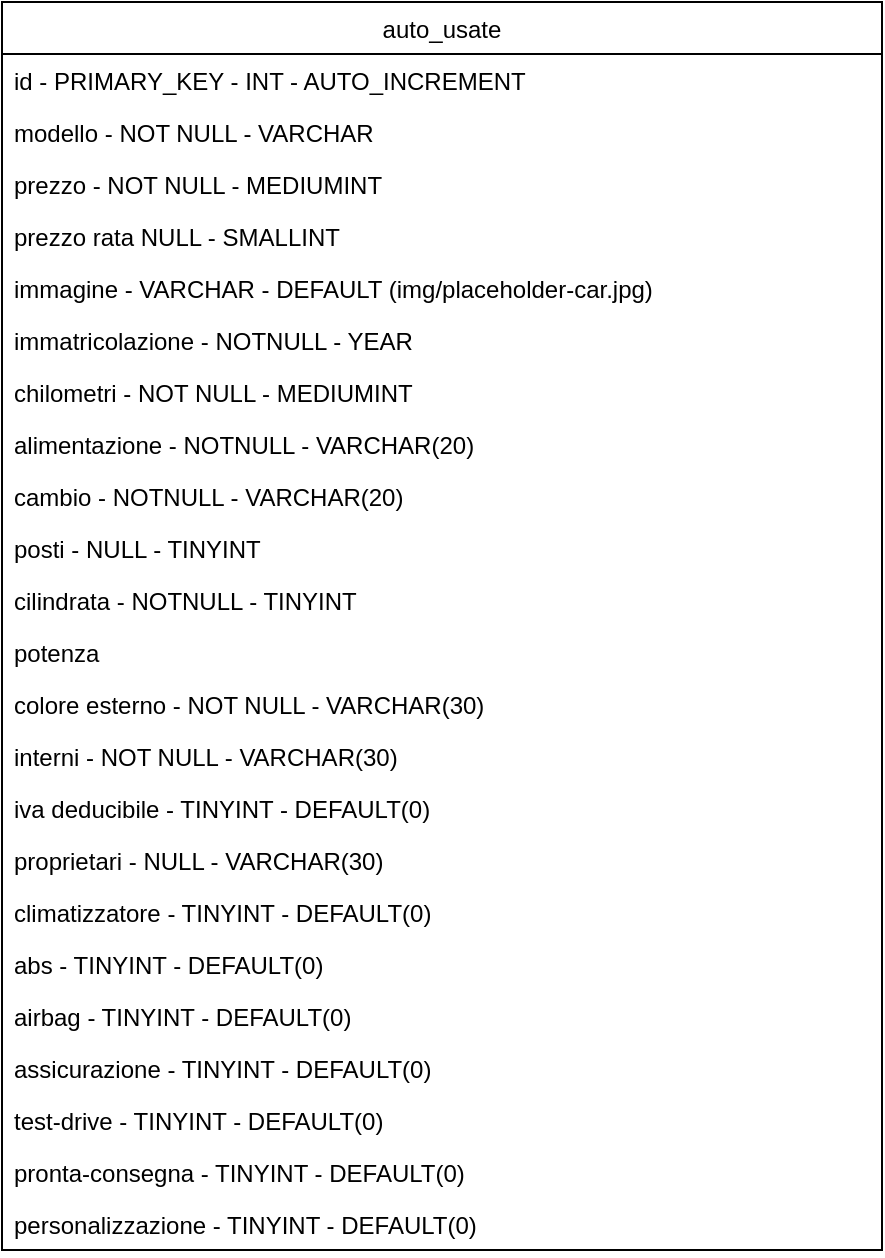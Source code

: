 <mxfile version="15.5.9" type="google"><diagram id="ZeyWW4HizoZVzzu5zOyW" name="Page-1"><mxGraphModel dx="946" dy="589" grid="1" gridSize="10" guides="1" tooltips="1" connect="1" arrows="1" fold="1" page="1" pageScale="1" pageWidth="827" pageHeight="1169" math="0" shadow="0"><root><mxCell id="0"/><mxCell id="1" parent="0"/><mxCell id="ujZwcjXkQtB9w_YcfI6S-1" value="auto_usate" style="swimlane;fontStyle=0;childLayout=stackLayout;horizontal=1;startSize=26;fillColor=none;horizontalStack=0;resizeParent=1;resizeParentMax=0;resizeLast=0;collapsible=1;marginBottom=0;" vertex="1" parent="1"><mxGeometry x="40" y="40" width="440" height="624" as="geometry"/></mxCell><mxCell id="ujZwcjXkQtB9w_YcfI6S-2" value="id - PRIMARY_KEY - INT - AUTO_INCREMENT" style="text;strokeColor=none;fillColor=none;align=left;verticalAlign=top;spacingLeft=4;spacingRight=4;overflow=hidden;rotatable=0;points=[[0,0.5],[1,0.5]];portConstraint=eastwest;" vertex="1" parent="ujZwcjXkQtB9w_YcfI6S-1"><mxGeometry y="26" width="440" height="26" as="geometry"/></mxCell><mxCell id="ujZwcjXkQtB9w_YcfI6S-3" value="modello - NOT NULL - VARCHAR " style="text;strokeColor=none;fillColor=none;align=left;verticalAlign=top;spacingLeft=4;spacingRight=4;overflow=hidden;rotatable=0;points=[[0,0.5],[1,0.5]];portConstraint=eastwest;" vertex="1" parent="ujZwcjXkQtB9w_YcfI6S-1"><mxGeometry y="52" width="440" height="26" as="geometry"/></mxCell><mxCell id="ujZwcjXkQtB9w_YcfI6S-4" value="prezzo - NOT NULL - MEDIUMINT " style="text;strokeColor=none;fillColor=none;align=left;verticalAlign=top;spacingLeft=4;spacingRight=4;overflow=hidden;rotatable=0;points=[[0,0.5],[1,0.5]];portConstraint=eastwest;" vertex="1" parent="ujZwcjXkQtB9w_YcfI6S-1"><mxGeometry y="78" width="440" height="26" as="geometry"/></mxCell><mxCell id="ujZwcjXkQtB9w_YcfI6S-5" value="prezzo rata NULL - SMALLINT" style="text;strokeColor=none;fillColor=none;align=left;verticalAlign=top;spacingLeft=4;spacingRight=4;overflow=hidden;rotatable=0;points=[[0,0.5],[1,0.5]];portConstraint=eastwest;" vertex="1" parent="ujZwcjXkQtB9w_YcfI6S-1"><mxGeometry y="104" width="440" height="26" as="geometry"/></mxCell><mxCell id="ujZwcjXkQtB9w_YcfI6S-6" value="immagine - VARCHAR - DEFAULT (img/placeholder-car.jpg)" style="text;strokeColor=none;fillColor=none;align=left;verticalAlign=top;spacingLeft=4;spacingRight=4;overflow=hidden;rotatable=0;points=[[0,0.5],[1,0.5]];portConstraint=eastwest;" vertex="1" parent="ujZwcjXkQtB9w_YcfI6S-1"><mxGeometry y="130" width="440" height="26" as="geometry"/></mxCell><mxCell id="ujZwcjXkQtB9w_YcfI6S-7" value="immatricolazione - NOTNULL - YEAR" style="text;strokeColor=none;fillColor=none;align=left;verticalAlign=top;spacingLeft=4;spacingRight=4;overflow=hidden;rotatable=0;points=[[0,0.5],[1,0.5]];portConstraint=eastwest;" vertex="1" parent="ujZwcjXkQtB9w_YcfI6S-1"><mxGeometry y="156" width="440" height="26" as="geometry"/></mxCell><mxCell id="ujZwcjXkQtB9w_YcfI6S-8" value="chilometri - NOT NULL - MEDIUMINT " style="text;strokeColor=none;fillColor=none;align=left;verticalAlign=top;spacingLeft=4;spacingRight=4;overflow=hidden;rotatable=0;points=[[0,0.5],[1,0.5]];portConstraint=eastwest;" vertex="1" parent="ujZwcjXkQtB9w_YcfI6S-1"><mxGeometry y="182" width="440" height="26" as="geometry"/></mxCell><mxCell id="ujZwcjXkQtB9w_YcfI6S-9" value="alimentazione - NOTNULL - VARCHAR(20)" style="text;strokeColor=none;fillColor=none;align=left;verticalAlign=top;spacingLeft=4;spacingRight=4;overflow=hidden;rotatable=0;points=[[0,0.5],[1,0.5]];portConstraint=eastwest;" vertex="1" parent="ujZwcjXkQtB9w_YcfI6S-1"><mxGeometry y="208" width="440" height="26" as="geometry"/></mxCell><mxCell id="ujZwcjXkQtB9w_YcfI6S-10" value="cambio - NOTNULL - VARCHAR(20)" style="text;strokeColor=none;fillColor=none;align=left;verticalAlign=top;spacingLeft=4;spacingRight=4;overflow=hidden;rotatable=0;points=[[0,0.5],[1,0.5]];portConstraint=eastwest;" vertex="1" parent="ujZwcjXkQtB9w_YcfI6S-1"><mxGeometry y="234" width="440" height="26" as="geometry"/></mxCell><mxCell id="ujZwcjXkQtB9w_YcfI6S-22" value="posti - NULL - TINYINT" style="text;strokeColor=none;fillColor=none;align=left;verticalAlign=top;spacingLeft=4;spacingRight=4;overflow=hidden;rotatable=0;points=[[0,0.5],[1,0.5]];portConstraint=eastwest;" vertex="1" parent="ujZwcjXkQtB9w_YcfI6S-1"><mxGeometry y="260" width="440" height="26" as="geometry"/></mxCell><mxCell id="ujZwcjXkQtB9w_YcfI6S-23" value="cilindrata - NOTNULL - TINYINT" style="text;strokeColor=none;fillColor=none;align=left;verticalAlign=top;spacingLeft=4;spacingRight=4;overflow=hidden;rotatable=0;points=[[0,0.5],[1,0.5]];portConstraint=eastwest;" vertex="1" parent="ujZwcjXkQtB9w_YcfI6S-1"><mxGeometry y="286" width="440" height="26" as="geometry"/></mxCell><mxCell id="ujZwcjXkQtB9w_YcfI6S-24" value="potenza" style="text;strokeColor=none;fillColor=none;align=left;verticalAlign=top;spacingLeft=4;spacingRight=4;overflow=hidden;rotatable=0;points=[[0,0.5],[1,0.5]];portConstraint=eastwest;" vertex="1" parent="ujZwcjXkQtB9w_YcfI6S-1"><mxGeometry y="312" width="440" height="26" as="geometry"/></mxCell><mxCell id="ujZwcjXkQtB9w_YcfI6S-11" value="colore esterno - NOT NULL - VARCHAR(30)" style="text;strokeColor=none;fillColor=none;align=left;verticalAlign=top;spacingLeft=4;spacingRight=4;overflow=hidden;rotatable=0;points=[[0,0.5],[1,0.5]];portConstraint=eastwest;" vertex="1" parent="ujZwcjXkQtB9w_YcfI6S-1"><mxGeometry y="338" width="440" height="26" as="geometry"/></mxCell><mxCell id="ujZwcjXkQtB9w_YcfI6S-12" value="interni - NOT NULL - VARCHAR(30)" style="text;strokeColor=none;fillColor=none;align=left;verticalAlign=top;spacingLeft=4;spacingRight=4;overflow=hidden;rotatable=0;points=[[0,0.5],[1,0.5]];portConstraint=eastwest;" vertex="1" parent="ujZwcjXkQtB9w_YcfI6S-1"><mxGeometry y="364" width="440" height="26" as="geometry"/></mxCell><mxCell id="ujZwcjXkQtB9w_YcfI6S-13" value="iva deducibile - TINYINT - DEFAULT(0)" style="text;strokeColor=none;fillColor=none;align=left;verticalAlign=top;spacingLeft=4;spacingRight=4;overflow=hidden;rotatable=0;points=[[0,0.5],[1,0.5]];portConstraint=eastwest;" vertex="1" parent="ujZwcjXkQtB9w_YcfI6S-1"><mxGeometry y="390" width="440" height="26" as="geometry"/></mxCell><mxCell id="ujZwcjXkQtB9w_YcfI6S-14" value="proprietari - NULL - VARCHAR(30)" style="text;strokeColor=none;fillColor=none;align=left;verticalAlign=top;spacingLeft=4;spacingRight=4;overflow=hidden;rotatable=0;points=[[0,0.5],[1,0.5]];portConstraint=eastwest;" vertex="1" parent="ujZwcjXkQtB9w_YcfI6S-1"><mxGeometry y="416" width="440" height="26" as="geometry"/></mxCell><mxCell id="ujZwcjXkQtB9w_YcfI6S-15" value="climatizzatore - TINYINT - DEFAULT(0)" style="text;strokeColor=none;fillColor=none;align=left;verticalAlign=top;spacingLeft=4;spacingRight=4;overflow=hidden;rotatable=0;points=[[0,0.5],[1,0.5]];portConstraint=eastwest;" vertex="1" parent="ujZwcjXkQtB9w_YcfI6S-1"><mxGeometry y="442" width="440" height="26" as="geometry"/></mxCell><mxCell id="ujZwcjXkQtB9w_YcfI6S-16" value="abs - TINYINT - DEFAULT(0)" style="text;strokeColor=none;fillColor=none;align=left;verticalAlign=top;spacingLeft=4;spacingRight=4;overflow=hidden;rotatable=0;points=[[0,0.5],[1,0.5]];portConstraint=eastwest;" vertex="1" parent="ujZwcjXkQtB9w_YcfI6S-1"><mxGeometry y="468" width="440" height="26" as="geometry"/></mxCell><mxCell id="ujZwcjXkQtB9w_YcfI6S-17" value="airbag - TINYINT - DEFAULT(0)" style="text;strokeColor=none;fillColor=none;align=left;verticalAlign=top;spacingLeft=4;spacingRight=4;overflow=hidden;rotatable=0;points=[[0,0.5],[1,0.5]];portConstraint=eastwest;" vertex="1" parent="ujZwcjXkQtB9w_YcfI6S-1"><mxGeometry y="494" width="440" height="26" as="geometry"/></mxCell><mxCell id="ujZwcjXkQtB9w_YcfI6S-18" value="assicurazione - TINYINT - DEFAULT(0)" style="text;strokeColor=none;fillColor=none;align=left;verticalAlign=top;spacingLeft=4;spacingRight=4;overflow=hidden;rotatable=0;points=[[0,0.5],[1,0.5]];portConstraint=eastwest;" vertex="1" parent="ujZwcjXkQtB9w_YcfI6S-1"><mxGeometry y="520" width="440" height="26" as="geometry"/></mxCell><mxCell id="ujZwcjXkQtB9w_YcfI6S-19" value="test-drive - TINYINT - DEFAULT(0)" style="text;strokeColor=none;fillColor=none;align=left;verticalAlign=top;spacingLeft=4;spacingRight=4;overflow=hidden;rotatable=0;points=[[0,0.5],[1,0.5]];portConstraint=eastwest;" vertex="1" parent="ujZwcjXkQtB9w_YcfI6S-1"><mxGeometry y="546" width="440" height="26" as="geometry"/></mxCell><mxCell id="ujZwcjXkQtB9w_YcfI6S-20" value="pronta-consegna - TINYINT - DEFAULT(0)" style="text;strokeColor=none;fillColor=none;align=left;verticalAlign=top;spacingLeft=4;spacingRight=4;overflow=hidden;rotatable=0;points=[[0,0.5],[1,0.5]];portConstraint=eastwest;" vertex="1" parent="ujZwcjXkQtB9w_YcfI6S-1"><mxGeometry y="572" width="440" height="26" as="geometry"/></mxCell><mxCell id="ujZwcjXkQtB9w_YcfI6S-21" value="personalizzazione - TINYINT - DEFAULT(0)" style="text;strokeColor=none;fillColor=none;align=left;verticalAlign=top;spacingLeft=4;spacingRight=4;overflow=hidden;rotatable=0;points=[[0,0.5],[1,0.5]];portConstraint=eastwest;" vertex="1" parent="ujZwcjXkQtB9w_YcfI6S-1"><mxGeometry y="598" width="440" height="26" as="geometry"/></mxCell></root></mxGraphModel></diagram></mxfile>